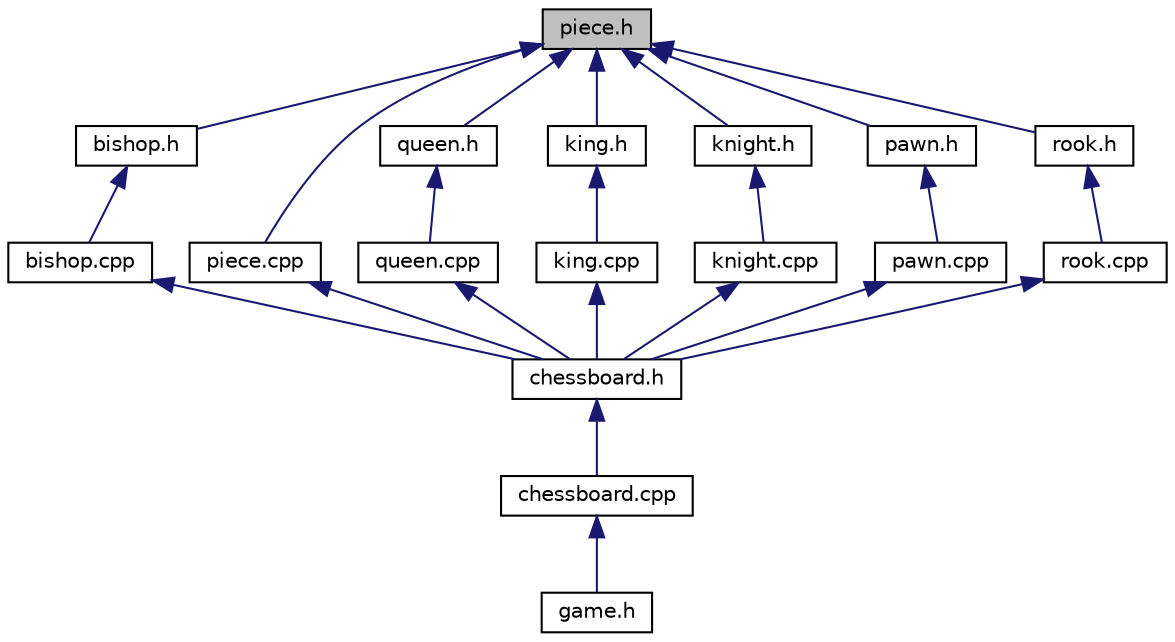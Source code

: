 digraph "piece.h"
{
 // LATEX_PDF_SIZE
  edge [fontname="Helvetica",fontsize="10",labelfontname="Helvetica",labelfontsize="10"];
  node [fontname="Helvetica",fontsize="10",shape=record];
  Node1 [label="piece.h",height=0.2,width=0.4,color="black", fillcolor="grey75", style="filled", fontcolor="black",tooltip=" "];
  Node1 -> Node2 [dir="back",color="midnightblue",fontsize="10",style="solid",fontname="Helvetica"];
  Node2 [label="bishop.h",height=0.2,width=0.4,color="black", fillcolor="white", style="filled",URL="$d9/d79/bishop_8h.html",tooltip="classe du fou"];
  Node2 -> Node3 [dir="back",color="midnightblue",fontsize="10",style="solid",fontname="Helvetica"];
  Node3 [label="bishop.cpp",height=0.2,width=0.4,color="black", fillcolor="white", style="filled",URL="$db/d62/bishop_8cpp.html",tooltip=" "];
  Node3 -> Node4 [dir="back",color="midnightblue",fontsize="10",style="solid",fontname="Helvetica"];
  Node4 [label="chessboard.h",height=0.2,width=0.4,color="black", fillcolor="white", style="filled",URL="$df/d3e/chessboard_8h.html",tooltip=" "];
  Node4 -> Node5 [dir="back",color="midnightblue",fontsize="10",style="solid",fontname="Helvetica"];
  Node5 [label="chessboard.cpp",height=0.2,width=0.4,color="black", fillcolor="white", style="filled",URL="$d3/d03/chessboard_8cpp.html",tooltip=" "];
  Node5 -> Node6 [dir="back",color="midnightblue",fontsize="10",style="solid",fontname="Helvetica"];
  Node6 [label="game.h",height=0.2,width=0.4,color="black", fillcolor="white", style="filled",URL="$d2/dd5/game_8h.html",tooltip=" "];
  Node1 -> Node7 [dir="back",color="midnightblue",fontsize="10",style="solid",fontname="Helvetica"];
  Node7 [label="piece.cpp",height=0.2,width=0.4,color="black", fillcolor="white", style="filled",URL="$dd/d2d/piece_8cpp.html",tooltip=" "];
  Node7 -> Node4 [dir="back",color="midnightblue",fontsize="10",style="solid",fontname="Helvetica"];
  Node1 -> Node8 [dir="back",color="midnightblue",fontsize="10",style="solid",fontname="Helvetica"];
  Node8 [label="queen.h",height=0.2,width=0.4,color="black", fillcolor="white", style="filled",URL="$d0/d0a/queen_8h.html",tooltip="cette classe gère les reines."];
  Node8 -> Node9 [dir="back",color="midnightblue",fontsize="10",style="solid",fontname="Helvetica"];
  Node9 [label="queen.cpp",height=0.2,width=0.4,color="black", fillcolor="white", style="filled",URL="$d4/d21/queen_8cpp.html",tooltip=" "];
  Node9 -> Node4 [dir="back",color="midnightblue",fontsize="10",style="solid",fontname="Helvetica"];
  Node1 -> Node10 [dir="back",color="midnightblue",fontsize="10",style="solid",fontname="Helvetica"];
  Node10 [label="king.h",height=0.2,width=0.4,color="black", fillcolor="white", style="filled",URL="$dd/d46/king_8h.html",tooltip="classe du roi"];
  Node10 -> Node11 [dir="back",color="midnightblue",fontsize="10",style="solid",fontname="Helvetica"];
  Node11 [label="king.cpp",height=0.2,width=0.4,color="black", fillcolor="white", style="filled",URL="$d2/db7/king_8cpp.html",tooltip=" "];
  Node11 -> Node4 [dir="back",color="midnightblue",fontsize="10",style="solid",fontname="Helvetica"];
  Node1 -> Node12 [dir="back",color="midnightblue",fontsize="10",style="solid",fontname="Helvetica"];
  Node12 [label="knight.h",height=0.2,width=0.4,color="black", fillcolor="white", style="filled",URL="$de/dba/knight_8h.html",tooltip="classe du chevalier"];
  Node12 -> Node13 [dir="back",color="midnightblue",fontsize="10",style="solid",fontname="Helvetica"];
  Node13 [label="knight.cpp",height=0.2,width=0.4,color="black", fillcolor="white", style="filled",URL="$d1/de7/knight_8cpp.html",tooltip=" "];
  Node13 -> Node4 [dir="back",color="midnightblue",fontsize="10",style="solid",fontname="Helvetica"];
  Node1 -> Node14 [dir="back",color="midnightblue",fontsize="10",style="solid",fontname="Helvetica"];
  Node14 [label="pawn.h",height=0.2,width=0.4,color="black", fillcolor="white", style="filled",URL="$d9/d15/pawn_8h.html",tooltip="classe du pion"];
  Node14 -> Node15 [dir="back",color="midnightblue",fontsize="10",style="solid",fontname="Helvetica"];
  Node15 [label="pawn.cpp",height=0.2,width=0.4,color="black", fillcolor="white", style="filled",URL="$d3/d8a/pawn_8cpp.html",tooltip=" "];
  Node15 -> Node4 [dir="back",color="midnightblue",fontsize="10",style="solid",fontname="Helvetica"];
  Node1 -> Node16 [dir="back",color="midnightblue",fontsize="10",style="solid",fontname="Helvetica"];
  Node16 [label="rook.h",height=0.2,width=0.4,color="black", fillcolor="white", style="filled",URL="$d8/d1c/rook_8h.html",tooltip="classe de la tour"];
  Node16 -> Node17 [dir="back",color="midnightblue",fontsize="10",style="solid",fontname="Helvetica"];
  Node17 [label="rook.cpp",height=0.2,width=0.4,color="black", fillcolor="white", style="filled",URL="$d1/d42/rook_8cpp.html",tooltip=" "];
  Node17 -> Node4 [dir="back",color="midnightblue",fontsize="10",style="solid",fontname="Helvetica"];
}
